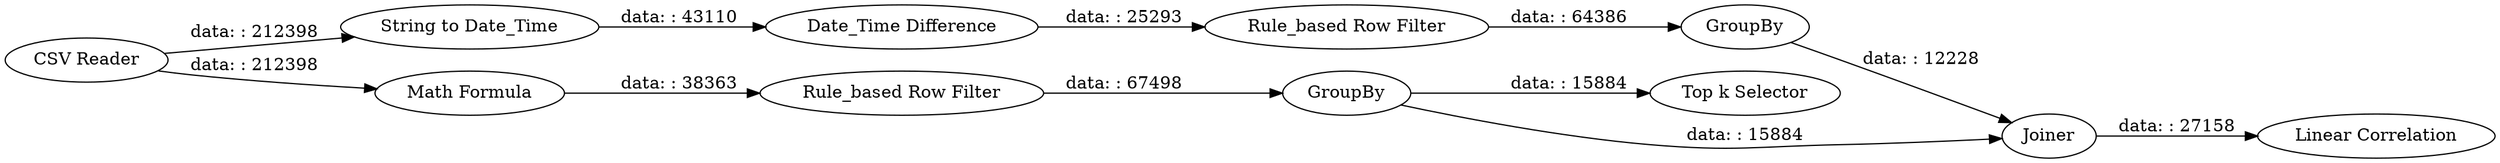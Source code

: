 digraph {
	"9185107679199274582_5" [label="Top k Selector"]
	"9185107679199274582_8" [label="Rule_based Row Filter"]
	"9185107679199274582_9" [label=GroupBy]
	"9185107679199274582_6" [label="String to Date_Time"]
	"9185107679199274582_4" [label=GroupBy]
	"9185107679199274582_2" [label="Math Formula"]
	"9185107679199274582_7" [label="Date_Time Difference"]
	"9185107679199274582_3" [label="Rule_based Row Filter"]
	"9185107679199274582_10" [label=Joiner]
	"9185107679199274582_11" [label="Linear Correlation"]
	"9185107679199274582_1" [label="CSV Reader"]
	"9185107679199274582_4" -> "9185107679199274582_10" [label="data: : 15884"]
	"9185107679199274582_1" -> "9185107679199274582_6" [label="data: : 212398"]
	"9185107679199274582_3" -> "9185107679199274582_4" [label="data: : 67498"]
	"9185107679199274582_6" -> "9185107679199274582_7" [label="data: : 43110"]
	"9185107679199274582_4" -> "9185107679199274582_5" [label="data: : 15884"]
	"9185107679199274582_9" -> "9185107679199274582_10" [label="data: : 12228"]
	"9185107679199274582_2" -> "9185107679199274582_3" [label="data: : 38363"]
	"9185107679199274582_10" -> "9185107679199274582_11" [label="data: : 27158"]
	"9185107679199274582_1" -> "9185107679199274582_2" [label="data: : 212398"]
	"9185107679199274582_7" -> "9185107679199274582_8" [label="data: : 25293"]
	"9185107679199274582_8" -> "9185107679199274582_9" [label="data: : 64386"]
	rankdir=LR
}
